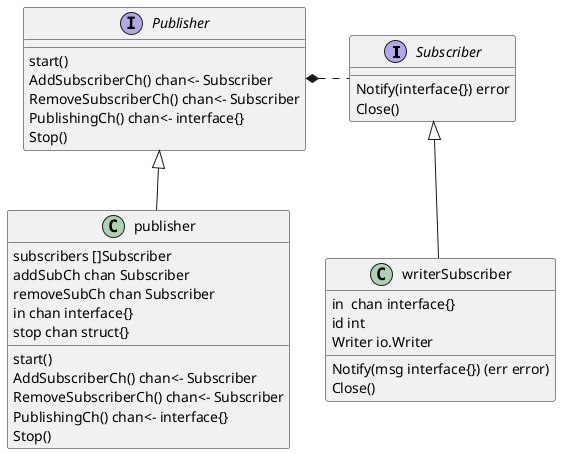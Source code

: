 @startuml class
interface Subscriber {
	Notify(interface{}) error
	Close()
}
interface Publisher {
	start()
	AddSubscriberCh() chan<- Subscriber
	RemoveSubscriberCh() chan<- Subscriber
	PublishingCh() chan<- interface{}
	Stop()
}

class writerSubscriber {
	in  chan interface{}
	id int
	Writer io.Writer
    Notify(msg interface{}) (err error)
    Close()
}

class publisher {
	subscribers []Subscriber
	addSubCh chan Subscriber
	removeSubCh chan Subscriber
	in chan interface{}
	stop chan struct{}

    start()
    AddSubscriberCh() chan<- Subscriber
    RemoveSubscriberCh() chan<- Subscriber
    PublishingCh() chan<- interface{}
    Stop()
}

Subscriber .left..* Publisher
Subscriber <|-- writerSubscriber
Publisher <|-- publisher

@enduml